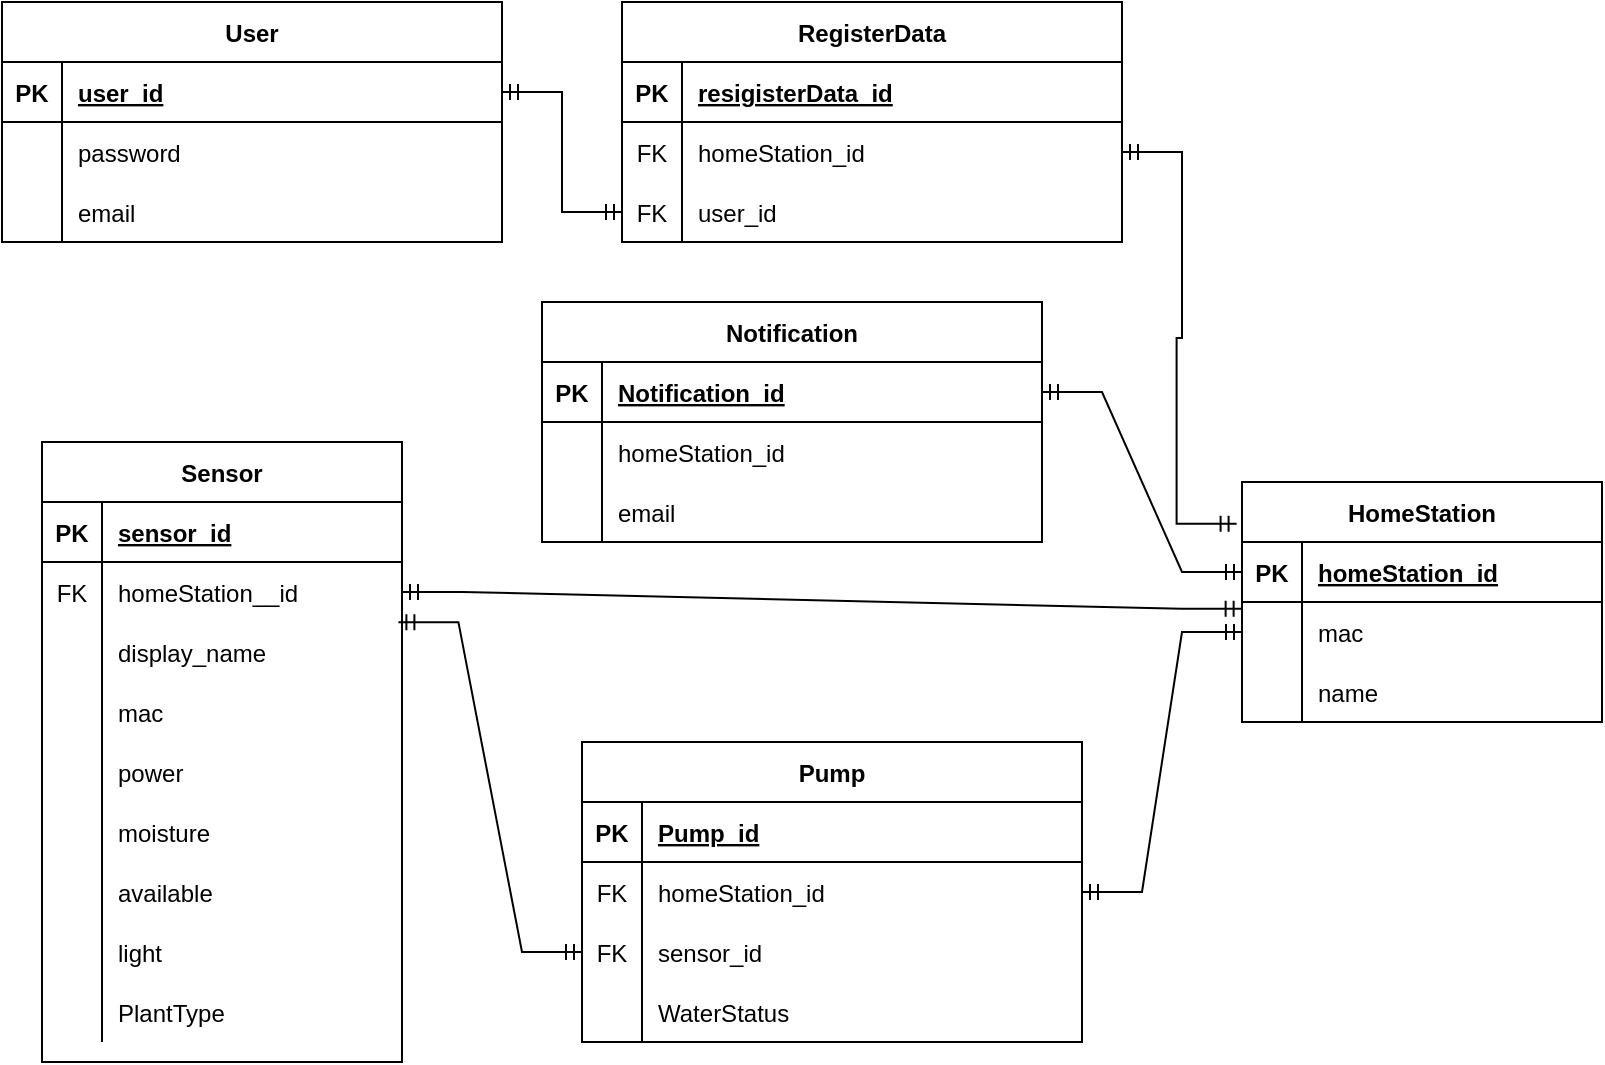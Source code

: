 <mxfile version="15.5.5" type="google"><diagram id="R2lEEEUBdFMjLlhIrx00" name="Page-1"><mxGraphModel dx="1052" dy="583" grid="1" gridSize="10" guides="1" tooltips="1" connect="1" arrows="1" fold="1" page="1" pageScale="1" pageWidth="850" pageHeight="1100" math="0" shadow="0" extFonts="Permanent Marker^https://fonts.googleapis.com/css?family=Permanent+Marker"><root><mxCell id="0"/><mxCell id="1" parent="0"/><mxCell id="C-vyLk0tnHw3VtMMgP7b-23" value="User" style="shape=table;startSize=30;container=1;collapsible=1;childLayout=tableLayout;fixedRows=1;rowLines=0;fontStyle=1;align=center;resizeLast=1;" parent="1" vertex="1"><mxGeometry x="40" y="70" width="250" height="120" as="geometry"/></mxCell><mxCell id="C-vyLk0tnHw3VtMMgP7b-24" value="" style="shape=partialRectangle;collapsible=0;dropTarget=0;pointerEvents=0;fillColor=none;points=[[0,0.5],[1,0.5]];portConstraint=eastwest;top=0;left=0;right=0;bottom=1;" parent="C-vyLk0tnHw3VtMMgP7b-23" vertex="1"><mxGeometry y="30" width="250" height="30" as="geometry"/></mxCell><mxCell id="C-vyLk0tnHw3VtMMgP7b-25" value="PK" style="shape=partialRectangle;overflow=hidden;connectable=0;fillColor=none;top=0;left=0;bottom=0;right=0;fontStyle=1;" parent="C-vyLk0tnHw3VtMMgP7b-24" vertex="1"><mxGeometry width="30" height="30" as="geometry"><mxRectangle width="30" height="30" as="alternateBounds"/></mxGeometry></mxCell><mxCell id="C-vyLk0tnHw3VtMMgP7b-26" value="user_id" style="shape=partialRectangle;overflow=hidden;connectable=0;fillColor=none;top=0;left=0;bottom=0;right=0;align=left;spacingLeft=6;fontStyle=5;" parent="C-vyLk0tnHw3VtMMgP7b-24" vertex="1"><mxGeometry x="30" width="220" height="30" as="geometry"><mxRectangle width="220" height="30" as="alternateBounds"/></mxGeometry></mxCell><mxCell id="1nxa9GGb4X9eHIlp-_Cs-1" style="shape=partialRectangle;collapsible=0;dropTarget=0;pointerEvents=0;fillColor=none;top=0;left=0;bottom=0;right=0;points=[[0,0.5],[1,0.5]];portConstraint=eastwest;" vertex="1" parent="C-vyLk0tnHw3VtMMgP7b-23"><mxGeometry y="60" width="250" height="30" as="geometry"/></mxCell><mxCell id="1nxa9GGb4X9eHIlp-_Cs-2" style="shape=partialRectangle;connectable=0;fillColor=none;top=0;left=0;bottom=0;right=0;editable=1;overflow=hidden;" vertex="1" parent="1nxa9GGb4X9eHIlp-_Cs-1"><mxGeometry width="30" height="30" as="geometry"><mxRectangle width="30" height="30" as="alternateBounds"/></mxGeometry></mxCell><mxCell id="1nxa9GGb4X9eHIlp-_Cs-3" value="password" style="shape=partialRectangle;connectable=0;fillColor=none;top=0;left=0;bottom=0;right=0;align=left;spacingLeft=6;overflow=hidden;" vertex="1" parent="1nxa9GGb4X9eHIlp-_Cs-1"><mxGeometry x="30" width="220" height="30" as="geometry"><mxRectangle width="220" height="30" as="alternateBounds"/></mxGeometry></mxCell><mxCell id="anfbXirPdwA0EpwaDYGD-23" value="" style="shape=partialRectangle;collapsible=0;dropTarget=0;pointerEvents=0;fillColor=none;top=0;left=0;bottom=0;right=0;points=[[0,0.5],[1,0.5]];portConstraint=eastwest;" parent="C-vyLk0tnHw3VtMMgP7b-23" vertex="1"><mxGeometry y="90" width="250" height="30" as="geometry"/></mxCell><mxCell id="anfbXirPdwA0EpwaDYGD-24" value="" style="shape=partialRectangle;connectable=0;fillColor=none;top=0;left=0;bottom=0;right=0;editable=1;overflow=hidden;" parent="anfbXirPdwA0EpwaDYGD-23" vertex="1"><mxGeometry width="30" height="30" as="geometry"><mxRectangle width="30" height="30" as="alternateBounds"/></mxGeometry></mxCell><mxCell id="anfbXirPdwA0EpwaDYGD-25" value="email" style="shape=partialRectangle;connectable=0;fillColor=none;top=0;left=0;bottom=0;right=0;align=left;spacingLeft=6;overflow=hidden;" parent="anfbXirPdwA0EpwaDYGD-23" vertex="1"><mxGeometry x="30" width="220" height="30" as="geometry"><mxRectangle width="220" height="30" as="alternateBounds"/></mxGeometry></mxCell><mxCell id="anfbXirPdwA0EpwaDYGD-4" value="RegisterData" style="shape=table;startSize=30;container=1;collapsible=1;childLayout=tableLayout;fixedRows=1;rowLines=0;fontStyle=1;align=center;resizeLast=1;" parent="1" vertex="1"><mxGeometry x="350" y="70" width="250" height="120" as="geometry"/></mxCell><mxCell id="anfbXirPdwA0EpwaDYGD-5" value="" style="shape=partialRectangle;collapsible=0;dropTarget=0;pointerEvents=0;fillColor=none;points=[[0,0.5],[1,0.5]];portConstraint=eastwest;top=0;left=0;right=0;bottom=1;" parent="anfbXirPdwA0EpwaDYGD-4" vertex="1"><mxGeometry y="30" width="250" height="30" as="geometry"/></mxCell><mxCell id="anfbXirPdwA0EpwaDYGD-6" value="PK" style="shape=partialRectangle;overflow=hidden;connectable=0;fillColor=none;top=0;left=0;bottom=0;right=0;fontStyle=1;" parent="anfbXirPdwA0EpwaDYGD-5" vertex="1"><mxGeometry width="30" height="30" as="geometry"><mxRectangle width="30" height="30" as="alternateBounds"/></mxGeometry></mxCell><mxCell id="anfbXirPdwA0EpwaDYGD-7" value="resigisterData_id" style="shape=partialRectangle;overflow=hidden;connectable=0;fillColor=none;top=0;left=0;bottom=0;right=0;align=left;spacingLeft=6;fontStyle=5;" parent="anfbXirPdwA0EpwaDYGD-5" vertex="1"><mxGeometry x="30" width="220" height="30" as="geometry"><mxRectangle width="220" height="30" as="alternateBounds"/></mxGeometry></mxCell><mxCell id="anfbXirPdwA0EpwaDYGD-8" value="" style="shape=partialRectangle;collapsible=0;dropTarget=0;pointerEvents=0;fillColor=none;points=[[0,0.5],[1,0.5]];portConstraint=eastwest;top=0;left=0;right=0;bottom=0;" parent="anfbXirPdwA0EpwaDYGD-4" vertex="1"><mxGeometry y="60" width="250" height="30" as="geometry"/></mxCell><mxCell id="anfbXirPdwA0EpwaDYGD-9" value="FK" style="shape=partialRectangle;overflow=hidden;connectable=0;fillColor=none;top=0;left=0;bottom=0;right=0;" parent="anfbXirPdwA0EpwaDYGD-8" vertex="1"><mxGeometry width="30" height="30" as="geometry"><mxRectangle width="30" height="30" as="alternateBounds"/></mxGeometry></mxCell><mxCell id="anfbXirPdwA0EpwaDYGD-10" value="homeStation_id" style="shape=partialRectangle;overflow=hidden;connectable=0;fillColor=none;top=0;left=0;bottom=0;right=0;align=left;spacingLeft=6;" parent="anfbXirPdwA0EpwaDYGD-8" vertex="1"><mxGeometry x="30" width="220" height="30" as="geometry"><mxRectangle width="220" height="30" as="alternateBounds"/></mxGeometry></mxCell><mxCell id="anfbXirPdwA0EpwaDYGD-31" value="" style="shape=partialRectangle;collapsible=0;dropTarget=0;pointerEvents=0;fillColor=none;top=0;left=0;bottom=0;right=0;points=[[0,0.5],[1,0.5]];portConstraint=eastwest;" parent="anfbXirPdwA0EpwaDYGD-4" vertex="1"><mxGeometry y="90" width="250" height="30" as="geometry"/></mxCell><mxCell id="anfbXirPdwA0EpwaDYGD-32" value="FK" style="shape=partialRectangle;connectable=0;fillColor=none;top=0;left=0;bottom=0;right=0;fontStyle=0;overflow=hidden;" parent="anfbXirPdwA0EpwaDYGD-31" vertex="1"><mxGeometry width="30" height="30" as="geometry"><mxRectangle width="30" height="30" as="alternateBounds"/></mxGeometry></mxCell><mxCell id="anfbXirPdwA0EpwaDYGD-33" value="user_id" style="shape=partialRectangle;connectable=0;fillColor=none;top=0;left=0;bottom=0;right=0;align=left;spacingLeft=6;fontStyle=0;overflow=hidden;" parent="anfbXirPdwA0EpwaDYGD-31" vertex="1"><mxGeometry x="30" width="220" height="30" as="geometry"><mxRectangle width="220" height="30" as="alternateBounds"/></mxGeometry></mxCell><mxCell id="anfbXirPdwA0EpwaDYGD-34" value="HomeStation" style="shape=table;startSize=30;container=1;collapsible=1;childLayout=tableLayout;fixedRows=1;rowLines=0;fontStyle=1;align=center;resizeLast=1;" parent="1" vertex="1"><mxGeometry x="660" y="310" width="180" height="120" as="geometry"/></mxCell><mxCell id="anfbXirPdwA0EpwaDYGD-35" value="" style="shape=partialRectangle;collapsible=0;dropTarget=0;pointerEvents=0;fillColor=none;top=0;left=0;bottom=1;right=0;points=[[0,0.5],[1,0.5]];portConstraint=eastwest;" parent="anfbXirPdwA0EpwaDYGD-34" vertex="1"><mxGeometry y="30" width="180" height="30" as="geometry"/></mxCell><mxCell id="anfbXirPdwA0EpwaDYGD-36" value="PK" style="shape=partialRectangle;connectable=0;fillColor=none;top=0;left=0;bottom=0;right=0;fontStyle=1;overflow=hidden;" parent="anfbXirPdwA0EpwaDYGD-35" vertex="1"><mxGeometry width="30" height="30" as="geometry"><mxRectangle width="30" height="30" as="alternateBounds"/></mxGeometry></mxCell><mxCell id="anfbXirPdwA0EpwaDYGD-37" value="homeStation_id" style="shape=partialRectangle;connectable=0;fillColor=none;top=0;left=0;bottom=0;right=0;align=left;spacingLeft=6;fontStyle=5;overflow=hidden;" parent="anfbXirPdwA0EpwaDYGD-35" vertex="1"><mxGeometry x="30" width="150" height="30" as="geometry"><mxRectangle width="150" height="30" as="alternateBounds"/></mxGeometry></mxCell><mxCell id="anfbXirPdwA0EpwaDYGD-38" value="" style="shape=partialRectangle;collapsible=0;dropTarget=0;pointerEvents=0;fillColor=none;top=0;left=0;bottom=0;right=0;points=[[0,0.5],[1,0.5]];portConstraint=eastwest;" parent="anfbXirPdwA0EpwaDYGD-34" vertex="1"><mxGeometry y="60" width="180" height="30" as="geometry"/></mxCell><mxCell id="anfbXirPdwA0EpwaDYGD-39" value="" style="shape=partialRectangle;connectable=0;fillColor=none;top=0;left=0;bottom=0;right=0;editable=1;overflow=hidden;" parent="anfbXirPdwA0EpwaDYGD-38" vertex="1"><mxGeometry width="30" height="30" as="geometry"><mxRectangle width="30" height="30" as="alternateBounds"/></mxGeometry></mxCell><mxCell id="anfbXirPdwA0EpwaDYGD-40" value="mac" style="shape=partialRectangle;connectable=0;fillColor=none;top=0;left=0;bottom=0;right=0;align=left;spacingLeft=6;overflow=hidden;" parent="anfbXirPdwA0EpwaDYGD-38" vertex="1"><mxGeometry x="30" width="150" height="30" as="geometry"><mxRectangle width="150" height="30" as="alternateBounds"/></mxGeometry></mxCell><mxCell id="anfbXirPdwA0EpwaDYGD-41" value="" style="shape=partialRectangle;collapsible=0;dropTarget=0;pointerEvents=0;fillColor=none;top=0;left=0;bottom=0;right=0;points=[[0,0.5],[1,0.5]];portConstraint=eastwest;" parent="anfbXirPdwA0EpwaDYGD-34" vertex="1"><mxGeometry y="90" width="180" height="30" as="geometry"/></mxCell><mxCell id="anfbXirPdwA0EpwaDYGD-42" value="" style="shape=partialRectangle;connectable=0;fillColor=none;top=0;left=0;bottom=0;right=0;editable=1;overflow=hidden;" parent="anfbXirPdwA0EpwaDYGD-41" vertex="1"><mxGeometry width="30" height="30" as="geometry"><mxRectangle width="30" height="30" as="alternateBounds"/></mxGeometry></mxCell><mxCell id="anfbXirPdwA0EpwaDYGD-43" value="name" style="shape=partialRectangle;connectable=0;fillColor=none;top=0;left=0;bottom=0;right=0;align=left;spacingLeft=6;overflow=hidden;" parent="anfbXirPdwA0EpwaDYGD-41" vertex="1"><mxGeometry x="30" width="150" height="30" as="geometry"><mxRectangle width="150" height="30" as="alternateBounds"/></mxGeometry></mxCell><mxCell id="anfbXirPdwA0EpwaDYGD-47" value="" style="edgeStyle=entityRelationEdgeStyle;fontSize=12;html=1;endArrow=ERmandOne;startArrow=ERmandOne;rounded=0;exitX=1;exitY=0.5;exitDx=0;exitDy=0;entryX=0;entryY=0.5;entryDx=0;entryDy=0;" parent="1" source="C-vyLk0tnHw3VtMMgP7b-24" target="anfbXirPdwA0EpwaDYGD-31" edge="1"><mxGeometry width="100" height="100" relative="1" as="geometry"><mxPoint x="350" y="130" as="sourcePoint"/><mxPoint x="480" y="230" as="targetPoint"/></mxGeometry></mxCell><mxCell id="anfbXirPdwA0EpwaDYGD-48" value="" style="edgeStyle=entityRelationEdgeStyle;fontSize=12;html=1;endArrow=ERmandOne;startArrow=ERmandOne;rounded=0;entryX=-0.015;entryY=0.174;entryDx=0;entryDy=0;exitX=1;exitY=0.5;exitDx=0;exitDy=0;entryPerimeter=0;" parent="1" source="anfbXirPdwA0EpwaDYGD-8" target="anfbXirPdwA0EpwaDYGD-34" edge="1"><mxGeometry width="100" height="100" relative="1" as="geometry"><mxPoint x="260" y="460" as="sourcePoint"/><mxPoint x="330" y="270" as="targetPoint"/></mxGeometry></mxCell><mxCell id="anfbXirPdwA0EpwaDYGD-82" value="Sensor" style="shape=table;startSize=30;container=1;collapsible=1;childLayout=tableLayout;fixedRows=1;rowLines=0;fontStyle=1;align=center;resizeLast=1;" parent="1" vertex="1"><mxGeometry x="60" y="290" width="180" height="310" as="geometry"/></mxCell><mxCell id="anfbXirPdwA0EpwaDYGD-83" value="" style="shape=partialRectangle;collapsible=0;dropTarget=0;pointerEvents=0;fillColor=none;top=0;left=0;bottom=1;right=0;points=[[0,0.5],[1,0.5]];portConstraint=eastwest;" parent="anfbXirPdwA0EpwaDYGD-82" vertex="1"><mxGeometry y="30" width="180" height="30" as="geometry"/></mxCell><mxCell id="anfbXirPdwA0EpwaDYGD-84" value="PK" style="shape=partialRectangle;connectable=0;fillColor=none;top=0;left=0;bottom=0;right=0;fontStyle=1;overflow=hidden;" parent="anfbXirPdwA0EpwaDYGD-83" vertex="1"><mxGeometry width="30" height="30" as="geometry"><mxRectangle width="30" height="30" as="alternateBounds"/></mxGeometry></mxCell><mxCell id="anfbXirPdwA0EpwaDYGD-85" value="sensor_id" style="shape=partialRectangle;connectable=0;fillColor=none;top=0;left=0;bottom=0;right=0;align=left;spacingLeft=6;fontStyle=5;overflow=hidden;" parent="anfbXirPdwA0EpwaDYGD-83" vertex="1"><mxGeometry x="30" width="150" height="30" as="geometry"><mxRectangle width="150" height="30" as="alternateBounds"/></mxGeometry></mxCell><mxCell id="1nxa9GGb4X9eHIlp-_Cs-5" style="shape=partialRectangle;collapsible=0;dropTarget=0;pointerEvents=0;fillColor=none;top=0;left=0;bottom=0;right=0;points=[[0,0.5],[1,0.5]];portConstraint=eastwest;" vertex="1" parent="anfbXirPdwA0EpwaDYGD-82"><mxGeometry y="60" width="180" height="30" as="geometry"/></mxCell><mxCell id="1nxa9GGb4X9eHIlp-_Cs-6" value="FK" style="shape=partialRectangle;connectable=0;fillColor=none;top=0;left=0;bottom=0;right=0;editable=1;overflow=hidden;" vertex="1" parent="1nxa9GGb4X9eHIlp-_Cs-5"><mxGeometry width="30" height="30" as="geometry"><mxRectangle width="30" height="30" as="alternateBounds"/></mxGeometry></mxCell><mxCell id="1nxa9GGb4X9eHIlp-_Cs-7" value="homeStation__id" style="shape=partialRectangle;connectable=0;fillColor=none;top=0;left=0;bottom=0;right=0;align=left;spacingLeft=6;overflow=hidden;" vertex="1" parent="1nxa9GGb4X9eHIlp-_Cs-5"><mxGeometry x="30" width="150" height="30" as="geometry"><mxRectangle width="150" height="30" as="alternateBounds"/></mxGeometry></mxCell><mxCell id="anfbXirPdwA0EpwaDYGD-86" value="" style="shape=partialRectangle;collapsible=0;dropTarget=0;pointerEvents=0;fillColor=none;top=0;left=0;bottom=0;right=0;points=[[0,0.5],[1,0.5]];portConstraint=eastwest;" parent="anfbXirPdwA0EpwaDYGD-82" vertex="1"><mxGeometry y="90" width="180" height="30" as="geometry"/></mxCell><mxCell id="anfbXirPdwA0EpwaDYGD-87" value="" style="shape=partialRectangle;connectable=0;fillColor=none;top=0;left=0;bottom=0;right=0;editable=1;overflow=hidden;" parent="anfbXirPdwA0EpwaDYGD-86" vertex="1"><mxGeometry width="30" height="30" as="geometry"><mxRectangle width="30" height="30" as="alternateBounds"/></mxGeometry></mxCell><mxCell id="anfbXirPdwA0EpwaDYGD-88" value="display_name" style="shape=partialRectangle;connectable=0;fillColor=none;top=0;left=0;bottom=0;right=0;align=left;spacingLeft=6;overflow=hidden;" parent="anfbXirPdwA0EpwaDYGD-86" vertex="1"><mxGeometry x="30" width="150" height="30" as="geometry"><mxRectangle width="150" height="30" as="alternateBounds"/></mxGeometry></mxCell><mxCell id="anfbXirPdwA0EpwaDYGD-89" value="" style="shape=partialRectangle;collapsible=0;dropTarget=0;pointerEvents=0;fillColor=none;top=0;left=0;bottom=0;right=0;points=[[0,0.5],[1,0.5]];portConstraint=eastwest;" parent="anfbXirPdwA0EpwaDYGD-82" vertex="1"><mxGeometry y="120" width="180" height="30" as="geometry"/></mxCell><mxCell id="anfbXirPdwA0EpwaDYGD-90" value="" style="shape=partialRectangle;connectable=0;fillColor=none;top=0;left=0;bottom=0;right=0;editable=1;overflow=hidden;" parent="anfbXirPdwA0EpwaDYGD-89" vertex="1"><mxGeometry width="30" height="30" as="geometry"><mxRectangle width="30" height="30" as="alternateBounds"/></mxGeometry></mxCell><mxCell id="anfbXirPdwA0EpwaDYGD-91" value="mac" style="shape=partialRectangle;connectable=0;fillColor=none;top=0;left=0;bottom=0;right=0;align=left;spacingLeft=6;overflow=hidden;" parent="anfbXirPdwA0EpwaDYGD-89" vertex="1"><mxGeometry x="30" width="150" height="30" as="geometry"><mxRectangle width="150" height="30" as="alternateBounds"/></mxGeometry></mxCell><mxCell id="anfbXirPdwA0EpwaDYGD-92" value="" style="shape=partialRectangle;collapsible=0;dropTarget=0;pointerEvents=0;fillColor=none;top=0;left=0;bottom=0;right=0;points=[[0,0.5],[1,0.5]];portConstraint=eastwest;" parent="anfbXirPdwA0EpwaDYGD-82" vertex="1"><mxGeometry y="150" width="180" height="30" as="geometry"/></mxCell><mxCell id="anfbXirPdwA0EpwaDYGD-93" value="" style="shape=partialRectangle;connectable=0;fillColor=none;top=0;left=0;bottom=0;right=0;editable=1;overflow=hidden;" parent="anfbXirPdwA0EpwaDYGD-92" vertex="1"><mxGeometry width="30" height="30" as="geometry"><mxRectangle width="30" height="30" as="alternateBounds"/></mxGeometry></mxCell><mxCell id="anfbXirPdwA0EpwaDYGD-94" value="power" style="shape=partialRectangle;connectable=0;fillColor=none;top=0;left=0;bottom=0;right=0;align=left;spacingLeft=6;overflow=hidden;" parent="anfbXirPdwA0EpwaDYGD-92" vertex="1"><mxGeometry x="30" width="150" height="30" as="geometry"><mxRectangle width="150" height="30" as="alternateBounds"/></mxGeometry></mxCell><mxCell id="anfbXirPdwA0EpwaDYGD-100" value="" style="shape=partialRectangle;collapsible=0;dropTarget=0;pointerEvents=0;fillColor=none;top=0;left=0;bottom=0;right=0;points=[[0,0.5],[1,0.5]];portConstraint=eastwest;" parent="anfbXirPdwA0EpwaDYGD-82" vertex="1"><mxGeometry y="180" width="180" height="30" as="geometry"/></mxCell><mxCell id="anfbXirPdwA0EpwaDYGD-101" value="" style="shape=partialRectangle;connectable=0;fillColor=none;top=0;left=0;bottom=0;right=0;editable=1;overflow=hidden;" parent="anfbXirPdwA0EpwaDYGD-100" vertex="1"><mxGeometry width="30" height="30" as="geometry"><mxRectangle width="30" height="30" as="alternateBounds"/></mxGeometry></mxCell><mxCell id="anfbXirPdwA0EpwaDYGD-102" value="moisture" style="shape=partialRectangle;connectable=0;fillColor=none;top=0;left=0;bottom=0;right=0;align=left;spacingLeft=6;overflow=hidden;" parent="anfbXirPdwA0EpwaDYGD-100" vertex="1"><mxGeometry x="30" width="150" height="30" as="geometry"><mxRectangle width="150" height="30" as="alternateBounds"/></mxGeometry></mxCell><mxCell id="anfbXirPdwA0EpwaDYGD-96" value="" style="shape=partialRectangle;collapsible=0;dropTarget=0;pointerEvents=0;fillColor=none;top=0;left=0;bottom=0;right=0;points=[[0,0.5],[1,0.5]];portConstraint=eastwest;" parent="anfbXirPdwA0EpwaDYGD-82" vertex="1"><mxGeometry y="210" width="180" height="30" as="geometry"/></mxCell><mxCell id="anfbXirPdwA0EpwaDYGD-97" value="" style="shape=partialRectangle;connectable=0;fillColor=none;top=0;left=0;bottom=0;right=0;editable=1;overflow=hidden;" parent="anfbXirPdwA0EpwaDYGD-96" vertex="1"><mxGeometry width="30" height="30" as="geometry"><mxRectangle width="30" height="30" as="alternateBounds"/></mxGeometry></mxCell><mxCell id="anfbXirPdwA0EpwaDYGD-98" value="available" style="shape=partialRectangle;connectable=0;fillColor=none;top=0;left=0;bottom=0;right=0;align=left;spacingLeft=6;overflow=hidden;" parent="anfbXirPdwA0EpwaDYGD-96" vertex="1"><mxGeometry x="30" width="150" height="30" as="geometry"><mxRectangle width="150" height="30" as="alternateBounds"/></mxGeometry></mxCell><mxCell id="anfbXirPdwA0EpwaDYGD-104" value="" style="shape=partialRectangle;collapsible=0;dropTarget=0;pointerEvents=0;fillColor=none;top=0;left=0;bottom=0;right=0;points=[[0,0.5],[1,0.5]];portConstraint=eastwest;" parent="anfbXirPdwA0EpwaDYGD-82" vertex="1"><mxGeometry y="240" width="180" height="30" as="geometry"/></mxCell><mxCell id="anfbXirPdwA0EpwaDYGD-105" value="" style="shape=partialRectangle;connectable=0;fillColor=none;top=0;left=0;bottom=0;right=0;editable=1;overflow=hidden;" parent="anfbXirPdwA0EpwaDYGD-104" vertex="1"><mxGeometry width="30" height="30" as="geometry"><mxRectangle width="30" height="30" as="alternateBounds"/></mxGeometry></mxCell><mxCell id="anfbXirPdwA0EpwaDYGD-106" value="light" style="shape=partialRectangle;connectable=0;fillColor=none;top=0;left=0;bottom=0;right=0;align=left;spacingLeft=6;overflow=hidden;" parent="anfbXirPdwA0EpwaDYGD-104" vertex="1"><mxGeometry x="30" width="150" height="30" as="geometry"><mxRectangle width="150" height="30" as="alternateBounds"/></mxGeometry></mxCell><mxCell id="1nxa9GGb4X9eHIlp-_Cs-34" style="shape=partialRectangle;collapsible=0;dropTarget=0;pointerEvents=0;fillColor=none;top=0;left=0;bottom=0;right=0;points=[[0,0.5],[1,0.5]];portConstraint=eastwest;" vertex="1" parent="anfbXirPdwA0EpwaDYGD-82"><mxGeometry y="270" width="180" height="30" as="geometry"/></mxCell><mxCell id="1nxa9GGb4X9eHIlp-_Cs-35" value="" style="shape=partialRectangle;connectable=0;fillColor=none;top=0;left=0;bottom=0;right=0;editable=1;overflow=hidden;" vertex="1" parent="1nxa9GGb4X9eHIlp-_Cs-34"><mxGeometry width="30" height="30" as="geometry"><mxRectangle width="30" height="30" as="alternateBounds"/></mxGeometry></mxCell><mxCell id="1nxa9GGb4X9eHIlp-_Cs-36" value="PlantType" style="shape=partialRectangle;connectable=0;fillColor=none;top=0;left=0;bottom=0;right=0;align=left;spacingLeft=6;overflow=hidden;" vertex="1" parent="1nxa9GGb4X9eHIlp-_Cs-34"><mxGeometry x="30" width="150" height="30" as="geometry"><mxRectangle width="150" height="30" as="alternateBounds"/></mxGeometry></mxCell><mxCell id="anfbXirPdwA0EpwaDYGD-107" value="" style="edgeStyle=entityRelationEdgeStyle;fontSize=12;html=1;endArrow=ERmandOne;startArrow=ERmandOne;rounded=0;exitX=1;exitY=0.5;exitDx=0;exitDy=0;entryX=-0.001;entryY=0.114;entryDx=0;entryDy=0;entryPerimeter=0;" parent="1" source="1nxa9GGb4X9eHIlp-_Cs-5" target="anfbXirPdwA0EpwaDYGD-38" edge="1"><mxGeometry width="100" height="100" relative="1" as="geometry"><mxPoint x="320" y="410" as="sourcePoint"/><mxPoint x="350" y="355" as="targetPoint"/></mxGeometry></mxCell><mxCell id="1nxa9GGb4X9eHIlp-_Cs-8" value="Notification" style="shape=table;startSize=30;container=1;collapsible=1;childLayout=tableLayout;fixedRows=1;rowLines=0;fontStyle=1;align=center;resizeLast=1;" vertex="1" parent="1"><mxGeometry x="310" y="220" width="250" height="120" as="geometry"/></mxCell><mxCell id="1nxa9GGb4X9eHIlp-_Cs-9" value="" style="shape=partialRectangle;collapsible=0;dropTarget=0;pointerEvents=0;fillColor=none;points=[[0,0.5],[1,0.5]];portConstraint=eastwest;top=0;left=0;right=0;bottom=1;" vertex="1" parent="1nxa9GGb4X9eHIlp-_Cs-8"><mxGeometry y="30" width="250" height="30" as="geometry"/></mxCell><mxCell id="1nxa9GGb4X9eHIlp-_Cs-10" value="PK" style="shape=partialRectangle;overflow=hidden;connectable=0;fillColor=none;top=0;left=0;bottom=0;right=0;fontStyle=1;" vertex="1" parent="1nxa9GGb4X9eHIlp-_Cs-9"><mxGeometry width="30" height="30" as="geometry"><mxRectangle width="30" height="30" as="alternateBounds"/></mxGeometry></mxCell><mxCell id="1nxa9GGb4X9eHIlp-_Cs-11" value="Notification_id" style="shape=partialRectangle;overflow=hidden;connectable=0;fillColor=none;top=0;left=0;bottom=0;right=0;align=left;spacingLeft=6;fontStyle=5;" vertex="1" parent="1nxa9GGb4X9eHIlp-_Cs-9"><mxGeometry x="30" width="220" height="30" as="geometry"><mxRectangle width="220" height="30" as="alternateBounds"/></mxGeometry></mxCell><mxCell id="1nxa9GGb4X9eHIlp-_Cs-12" style="shape=partialRectangle;collapsible=0;dropTarget=0;pointerEvents=0;fillColor=none;top=0;left=0;bottom=0;right=0;points=[[0,0.5],[1,0.5]];portConstraint=eastwest;" vertex="1" parent="1nxa9GGb4X9eHIlp-_Cs-8"><mxGeometry y="60" width="250" height="30" as="geometry"/></mxCell><mxCell id="1nxa9GGb4X9eHIlp-_Cs-13" style="shape=partialRectangle;connectable=0;fillColor=none;top=0;left=0;bottom=0;right=0;editable=1;overflow=hidden;" vertex="1" parent="1nxa9GGb4X9eHIlp-_Cs-12"><mxGeometry width="30" height="30" as="geometry"><mxRectangle width="30" height="30" as="alternateBounds"/></mxGeometry></mxCell><mxCell id="1nxa9GGb4X9eHIlp-_Cs-14" value="homeStation_id" style="shape=partialRectangle;connectable=0;fillColor=none;top=0;left=0;bottom=0;right=0;align=left;spacingLeft=6;overflow=hidden;" vertex="1" parent="1nxa9GGb4X9eHIlp-_Cs-12"><mxGeometry x="30" width="220" height="30" as="geometry"><mxRectangle width="220" height="30" as="alternateBounds"/></mxGeometry></mxCell><mxCell id="1nxa9GGb4X9eHIlp-_Cs-15" value="" style="shape=partialRectangle;collapsible=0;dropTarget=0;pointerEvents=0;fillColor=none;top=0;left=0;bottom=0;right=0;points=[[0,0.5],[1,0.5]];portConstraint=eastwest;" vertex="1" parent="1nxa9GGb4X9eHIlp-_Cs-8"><mxGeometry y="90" width="250" height="30" as="geometry"/></mxCell><mxCell id="1nxa9GGb4X9eHIlp-_Cs-16" value="" style="shape=partialRectangle;connectable=0;fillColor=none;top=0;left=0;bottom=0;right=0;editable=1;overflow=hidden;" vertex="1" parent="1nxa9GGb4X9eHIlp-_Cs-15"><mxGeometry width="30" height="30" as="geometry"><mxRectangle width="30" height="30" as="alternateBounds"/></mxGeometry></mxCell><mxCell id="1nxa9GGb4X9eHIlp-_Cs-17" value="email" style="shape=partialRectangle;connectable=0;fillColor=none;top=0;left=0;bottom=0;right=0;align=left;spacingLeft=6;overflow=hidden;" vertex="1" parent="1nxa9GGb4X9eHIlp-_Cs-15"><mxGeometry x="30" width="220" height="30" as="geometry"><mxRectangle width="220" height="30" as="alternateBounds"/></mxGeometry></mxCell><mxCell id="1nxa9GGb4X9eHIlp-_Cs-18" value="" style="edgeStyle=entityRelationEdgeStyle;fontSize=12;html=1;endArrow=ERmandOne;startArrow=ERmandOne;rounded=0;entryX=0;entryY=0.5;entryDx=0;entryDy=0;" edge="1" parent="1" source="1nxa9GGb4X9eHIlp-_Cs-9" target="anfbXirPdwA0EpwaDYGD-35"><mxGeometry width="100" height="100" relative="1" as="geometry"><mxPoint x="260" y="369.5" as="sourcePoint"/><mxPoint x="660" y="370" as="targetPoint"/></mxGeometry></mxCell><mxCell id="1nxa9GGb4X9eHIlp-_Cs-19" value="Pump" style="shape=table;startSize=30;container=1;collapsible=1;childLayout=tableLayout;fixedRows=1;rowLines=0;fontStyle=1;align=center;resizeLast=1;" vertex="1" parent="1"><mxGeometry x="330" y="440" width="250" height="150" as="geometry"/></mxCell><mxCell id="1nxa9GGb4X9eHIlp-_Cs-20" value="" style="shape=partialRectangle;collapsible=0;dropTarget=0;pointerEvents=0;fillColor=none;points=[[0,0.5],[1,0.5]];portConstraint=eastwest;top=0;left=0;right=0;bottom=1;" vertex="1" parent="1nxa9GGb4X9eHIlp-_Cs-19"><mxGeometry y="30" width="250" height="30" as="geometry"/></mxCell><mxCell id="1nxa9GGb4X9eHIlp-_Cs-21" value="PK" style="shape=partialRectangle;overflow=hidden;connectable=0;fillColor=none;top=0;left=0;bottom=0;right=0;fontStyle=1;" vertex="1" parent="1nxa9GGb4X9eHIlp-_Cs-20"><mxGeometry width="30" height="30" as="geometry"><mxRectangle width="30" height="30" as="alternateBounds"/></mxGeometry></mxCell><mxCell id="1nxa9GGb4X9eHIlp-_Cs-22" value="Pump_id" style="shape=partialRectangle;overflow=hidden;connectable=0;fillColor=none;top=0;left=0;bottom=0;right=0;align=left;spacingLeft=6;fontStyle=5;" vertex="1" parent="1nxa9GGb4X9eHIlp-_Cs-20"><mxGeometry x="30" width="220" height="30" as="geometry"><mxRectangle width="220" height="30" as="alternateBounds"/></mxGeometry></mxCell><mxCell id="1nxa9GGb4X9eHIlp-_Cs-23" style="shape=partialRectangle;collapsible=0;dropTarget=0;pointerEvents=0;fillColor=none;top=0;left=0;bottom=0;right=0;points=[[0,0.5],[1,0.5]];portConstraint=eastwest;" vertex="1" parent="1nxa9GGb4X9eHIlp-_Cs-19"><mxGeometry y="60" width="250" height="30" as="geometry"/></mxCell><mxCell id="1nxa9GGb4X9eHIlp-_Cs-24" value="FK" style="shape=partialRectangle;connectable=0;fillColor=none;top=0;left=0;bottom=0;right=0;editable=1;overflow=hidden;" vertex="1" parent="1nxa9GGb4X9eHIlp-_Cs-23"><mxGeometry width="30" height="30" as="geometry"><mxRectangle width="30" height="30" as="alternateBounds"/></mxGeometry></mxCell><mxCell id="1nxa9GGb4X9eHIlp-_Cs-25" value="homeStation_id" style="shape=partialRectangle;connectable=0;fillColor=none;top=0;left=0;bottom=0;right=0;align=left;spacingLeft=6;overflow=hidden;" vertex="1" parent="1nxa9GGb4X9eHIlp-_Cs-23"><mxGeometry x="30" width="220" height="30" as="geometry"><mxRectangle width="220" height="30" as="alternateBounds"/></mxGeometry></mxCell><mxCell id="1nxa9GGb4X9eHIlp-_Cs-26" value="" style="shape=partialRectangle;collapsible=0;dropTarget=0;pointerEvents=0;fillColor=none;top=0;left=0;bottom=0;right=0;points=[[0,0.5],[1,0.5]];portConstraint=eastwest;" vertex="1" parent="1nxa9GGb4X9eHIlp-_Cs-19"><mxGeometry y="90" width="250" height="30" as="geometry"/></mxCell><mxCell id="1nxa9GGb4X9eHIlp-_Cs-27" value="FK" style="shape=partialRectangle;connectable=0;fillColor=none;top=0;left=0;bottom=0;right=0;editable=1;overflow=hidden;" vertex="1" parent="1nxa9GGb4X9eHIlp-_Cs-26"><mxGeometry width="30" height="30" as="geometry"><mxRectangle width="30" height="30" as="alternateBounds"/></mxGeometry></mxCell><mxCell id="1nxa9GGb4X9eHIlp-_Cs-28" value="sensor_id" style="shape=partialRectangle;connectable=0;fillColor=none;top=0;left=0;bottom=0;right=0;align=left;spacingLeft=6;overflow=hidden;" vertex="1" parent="1nxa9GGb4X9eHIlp-_Cs-26"><mxGeometry x="30" width="220" height="30" as="geometry"><mxRectangle width="220" height="30" as="alternateBounds"/></mxGeometry></mxCell><mxCell id="1nxa9GGb4X9eHIlp-_Cs-29" style="shape=partialRectangle;collapsible=0;dropTarget=0;pointerEvents=0;fillColor=none;top=0;left=0;bottom=0;right=0;points=[[0,0.5],[1,0.5]];portConstraint=eastwest;" vertex="1" parent="1nxa9GGb4X9eHIlp-_Cs-19"><mxGeometry y="120" width="250" height="30" as="geometry"/></mxCell><mxCell id="1nxa9GGb4X9eHIlp-_Cs-30" style="shape=partialRectangle;connectable=0;fillColor=none;top=0;left=0;bottom=0;right=0;editable=1;overflow=hidden;" vertex="1" parent="1nxa9GGb4X9eHIlp-_Cs-29"><mxGeometry width="30" height="30" as="geometry"><mxRectangle width="30" height="30" as="alternateBounds"/></mxGeometry></mxCell><mxCell id="1nxa9GGb4X9eHIlp-_Cs-31" value="WaterStatus" style="shape=partialRectangle;connectable=0;fillColor=none;top=0;left=0;bottom=0;right=0;align=left;spacingLeft=6;overflow=hidden;" vertex="1" parent="1nxa9GGb4X9eHIlp-_Cs-29"><mxGeometry x="30" width="220" height="30" as="geometry"><mxRectangle width="220" height="30" as="alternateBounds"/></mxGeometry></mxCell><mxCell id="1nxa9GGb4X9eHIlp-_Cs-32" value="" style="edgeStyle=entityRelationEdgeStyle;fontSize=12;html=1;endArrow=ERmandOne;startArrow=ERmandOne;rounded=0;exitX=0.99;exitY=0.003;exitDx=0;exitDy=0;entryX=0;entryY=0.5;entryDx=0;entryDy=0;exitPerimeter=0;" edge="1" parent="1" source="anfbXirPdwA0EpwaDYGD-86" target="1nxa9GGb4X9eHIlp-_Cs-26"><mxGeometry width="100" height="100" relative="1" as="geometry"><mxPoint x="250" y="375" as="sourcePoint"/><mxPoint x="669.82" y="383.42" as="targetPoint"/></mxGeometry></mxCell><mxCell id="1nxa9GGb4X9eHIlp-_Cs-33" value="" style="edgeStyle=entityRelationEdgeStyle;fontSize=12;html=1;endArrow=ERmandOne;startArrow=ERmandOne;rounded=0;exitX=0;exitY=0.5;exitDx=0;exitDy=0;entryX=1;entryY=0.5;entryDx=0;entryDy=0;" edge="1" parent="1" source="anfbXirPdwA0EpwaDYGD-38" target="1nxa9GGb4X9eHIlp-_Cs-23"><mxGeometry width="100" height="100" relative="1" as="geometry"><mxPoint x="600" y="405.09" as="sourcePoint"/><mxPoint x="691.8" y="570" as="targetPoint"/></mxGeometry></mxCell></root></mxGraphModel></diagram></mxfile>